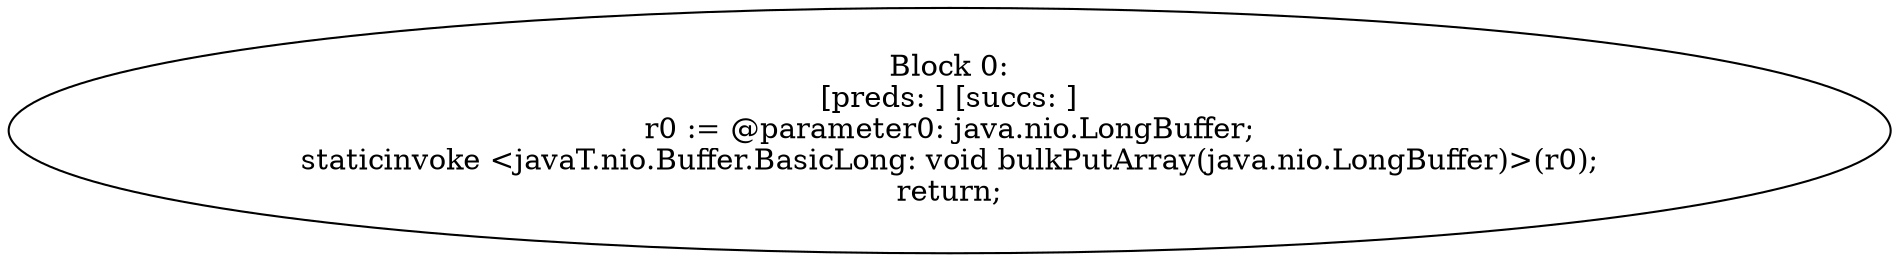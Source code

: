 digraph "unitGraph" {
    "Block 0:
[preds: ] [succs: ]
r0 := @parameter0: java.nio.LongBuffer;
staticinvoke <javaT.nio.Buffer.BasicLong: void bulkPutArray(java.nio.LongBuffer)>(r0);
return;
"
}
